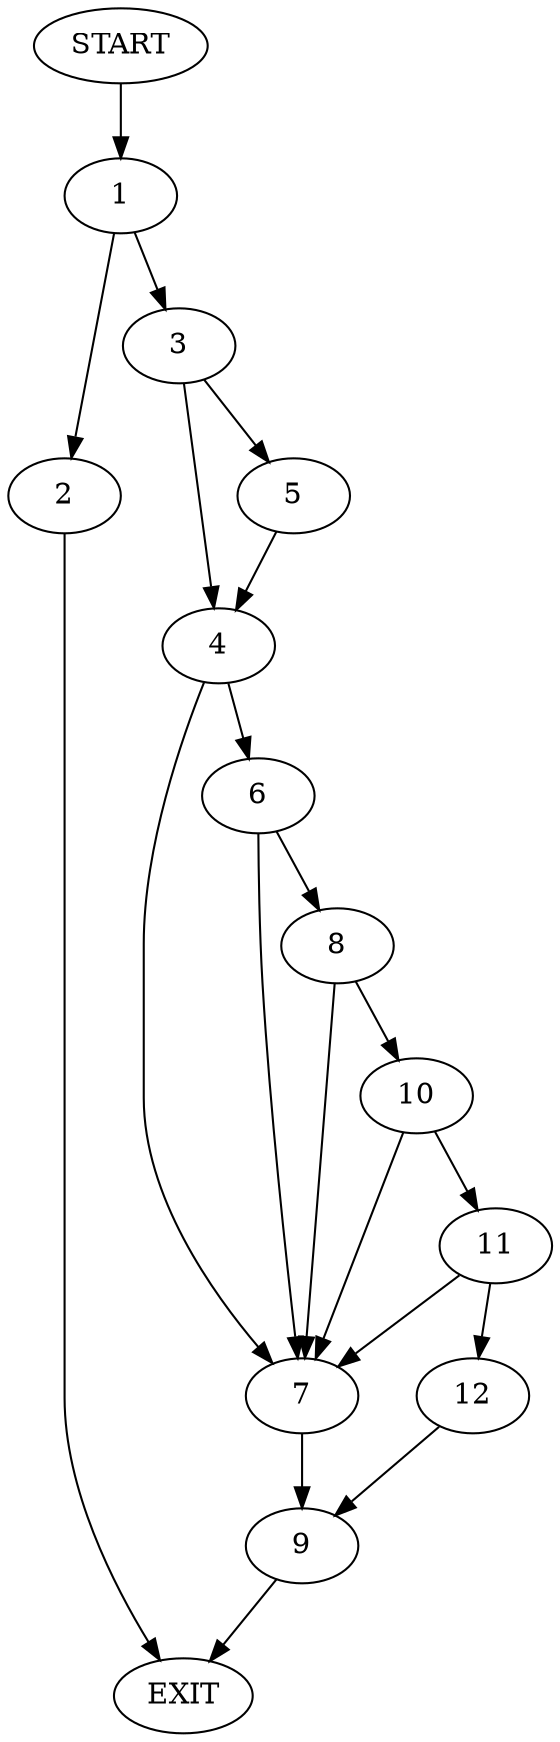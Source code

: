 digraph {
0 [label="START"]
13 [label="EXIT"]
0 -> 1
1 -> 2
1 -> 3
3 -> 4
3 -> 5
2 -> 13
4 -> 6
4 -> 7
5 -> 4
6 -> 8
6 -> 7
7 -> 9
8 -> 10
8 -> 7
10 -> 11
10 -> 7
11 -> 12
11 -> 7
12 -> 9
9 -> 13
}
